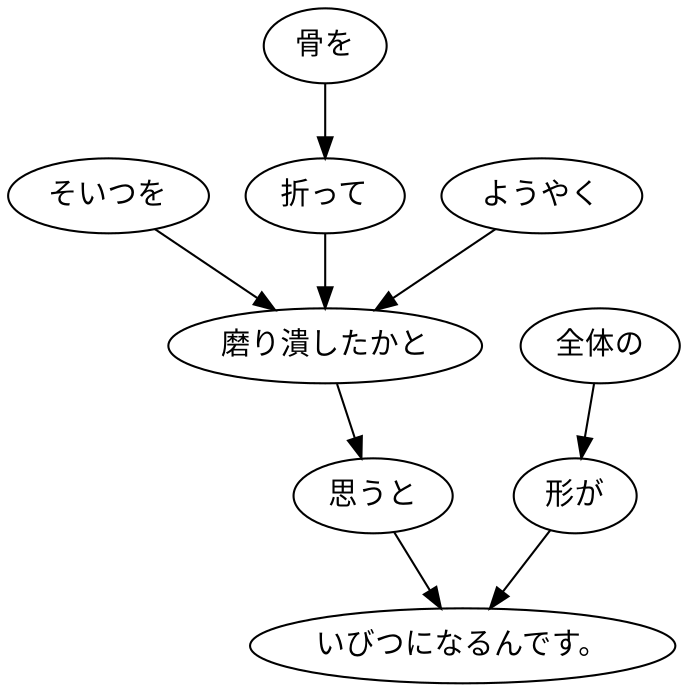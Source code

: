 digraph graph3560 {
	node0 [label="そいつを"];
	node1 [label="骨を"];
	node2 [label="折って"];
	node3 [label="ようやく"];
	node4 [label="磨り潰したかと"];
	node5 [label="思うと"];
	node6 [label="全体の"];
	node7 [label="形が"];
	node8 [label="いびつになるんです。"];
	node0 -> node4;
	node1 -> node2;
	node2 -> node4;
	node3 -> node4;
	node4 -> node5;
	node5 -> node8;
	node6 -> node7;
	node7 -> node8;
}
